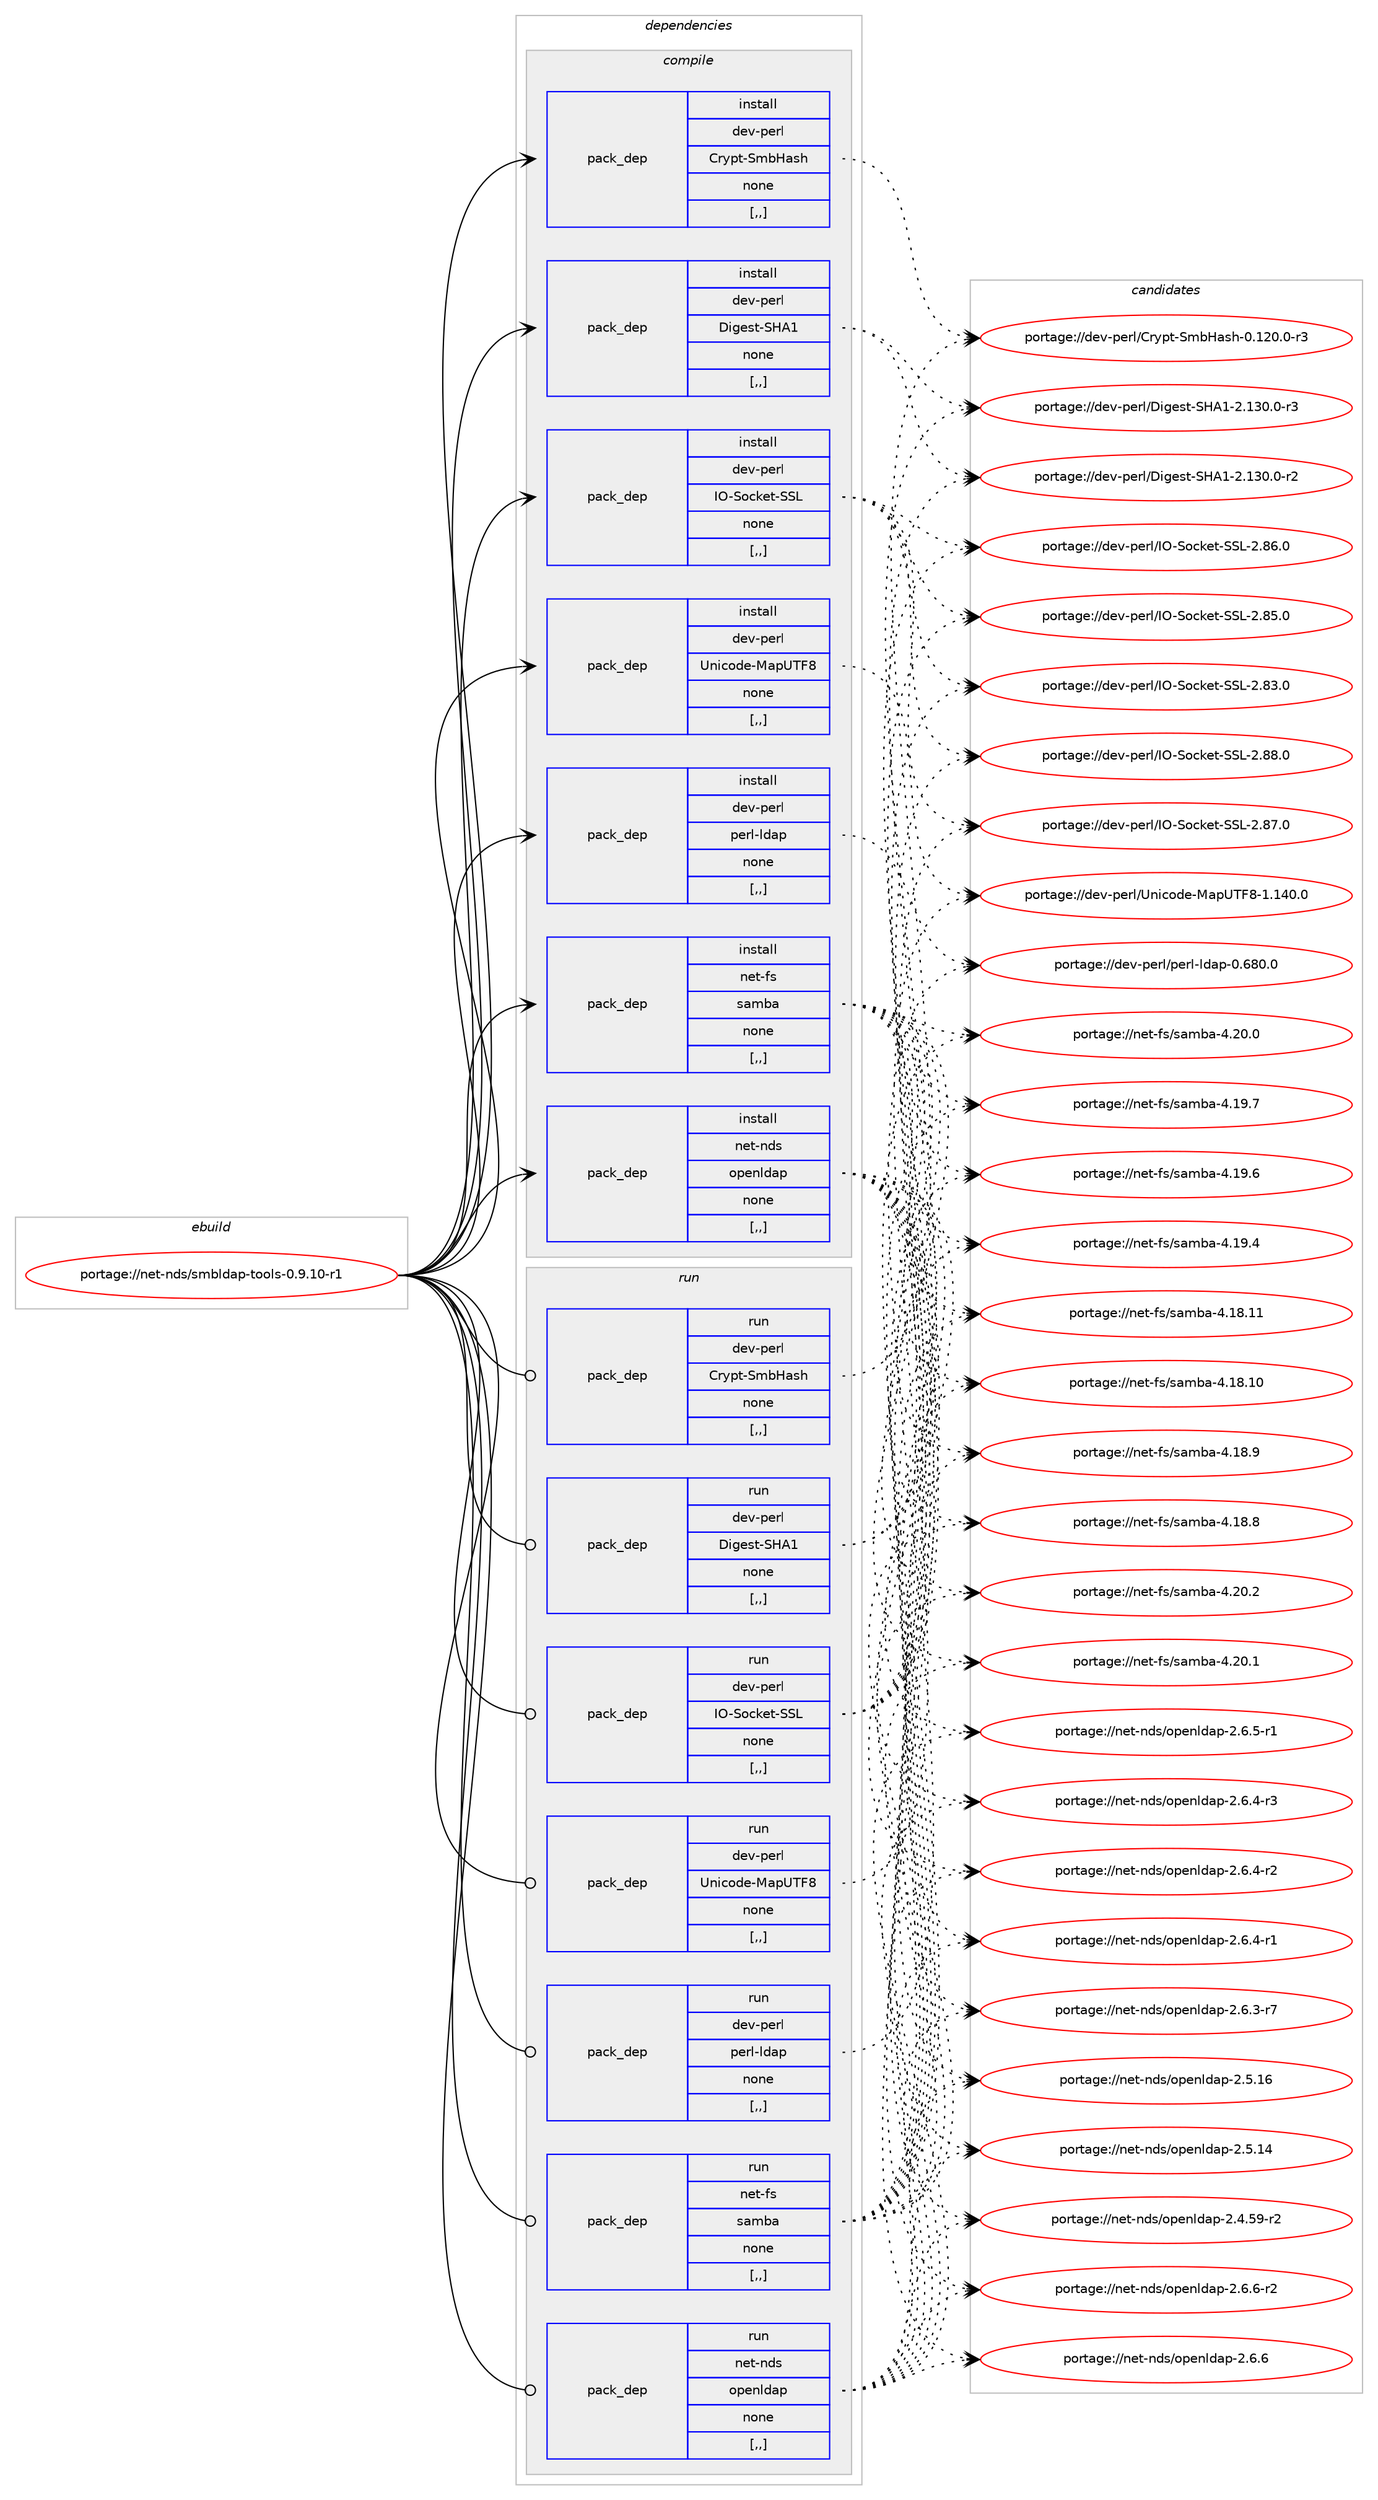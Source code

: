 digraph prolog {

# *************
# Graph options
# *************

newrank=true;
concentrate=true;
compound=true;
graph [rankdir=LR,fontname=Helvetica,fontsize=10,ranksep=1.5];#, ranksep=2.5, nodesep=0.2];
edge  [arrowhead=vee];
node  [fontname=Helvetica,fontsize=10];

# **********
# The ebuild
# **********

subgraph cluster_leftcol {
color=gray;
label=<<i>ebuild</i>>;
id [label="portage://net-nds/smbldap-tools-0.9.10-r1", color=red, width=4, href="../net-nds/smbldap-tools-0.9.10-r1.svg"];
}

# ****************
# The dependencies
# ****************

subgraph cluster_midcol {
color=gray;
label=<<i>dependencies</i>>;
subgraph cluster_compile {
fillcolor="#eeeeee";
style=filled;
label=<<i>compile</i>>;
subgraph pack276464 {
dependency379265 [label=<<TABLE BORDER="0" CELLBORDER="1" CELLSPACING="0" CELLPADDING="4" WIDTH="220"><TR><TD ROWSPAN="6" CELLPADDING="30">pack_dep</TD></TR><TR><TD WIDTH="110">install</TD></TR><TR><TD>dev-perl</TD></TR><TR><TD>Crypt-SmbHash</TD></TR><TR><TD>none</TD></TR><TR><TD>[,,]</TD></TR></TABLE>>, shape=none, color=blue];
}
id:e -> dependency379265:w [weight=20,style="solid",arrowhead="vee"];
subgraph pack276465 {
dependency379266 [label=<<TABLE BORDER="0" CELLBORDER="1" CELLSPACING="0" CELLPADDING="4" WIDTH="220"><TR><TD ROWSPAN="6" CELLPADDING="30">pack_dep</TD></TR><TR><TD WIDTH="110">install</TD></TR><TR><TD>dev-perl</TD></TR><TR><TD>Digest-SHA1</TD></TR><TR><TD>none</TD></TR><TR><TD>[,,]</TD></TR></TABLE>>, shape=none, color=blue];
}
id:e -> dependency379266:w [weight=20,style="solid",arrowhead="vee"];
subgraph pack276466 {
dependency379267 [label=<<TABLE BORDER="0" CELLBORDER="1" CELLSPACING="0" CELLPADDING="4" WIDTH="220"><TR><TD ROWSPAN="6" CELLPADDING="30">pack_dep</TD></TR><TR><TD WIDTH="110">install</TD></TR><TR><TD>dev-perl</TD></TR><TR><TD>IO-Socket-SSL</TD></TR><TR><TD>none</TD></TR><TR><TD>[,,]</TD></TR></TABLE>>, shape=none, color=blue];
}
id:e -> dependency379267:w [weight=20,style="solid",arrowhead="vee"];
subgraph pack276467 {
dependency379268 [label=<<TABLE BORDER="0" CELLBORDER="1" CELLSPACING="0" CELLPADDING="4" WIDTH="220"><TR><TD ROWSPAN="6" CELLPADDING="30">pack_dep</TD></TR><TR><TD WIDTH="110">install</TD></TR><TR><TD>dev-perl</TD></TR><TR><TD>Unicode-MapUTF8</TD></TR><TR><TD>none</TD></TR><TR><TD>[,,]</TD></TR></TABLE>>, shape=none, color=blue];
}
id:e -> dependency379268:w [weight=20,style="solid",arrowhead="vee"];
subgraph pack276468 {
dependency379269 [label=<<TABLE BORDER="0" CELLBORDER="1" CELLSPACING="0" CELLPADDING="4" WIDTH="220"><TR><TD ROWSPAN="6" CELLPADDING="30">pack_dep</TD></TR><TR><TD WIDTH="110">install</TD></TR><TR><TD>dev-perl</TD></TR><TR><TD>perl-ldap</TD></TR><TR><TD>none</TD></TR><TR><TD>[,,]</TD></TR></TABLE>>, shape=none, color=blue];
}
id:e -> dependency379269:w [weight=20,style="solid",arrowhead="vee"];
subgraph pack276469 {
dependency379270 [label=<<TABLE BORDER="0" CELLBORDER="1" CELLSPACING="0" CELLPADDING="4" WIDTH="220"><TR><TD ROWSPAN="6" CELLPADDING="30">pack_dep</TD></TR><TR><TD WIDTH="110">install</TD></TR><TR><TD>net-fs</TD></TR><TR><TD>samba</TD></TR><TR><TD>none</TD></TR><TR><TD>[,,]</TD></TR></TABLE>>, shape=none, color=blue];
}
id:e -> dependency379270:w [weight=20,style="solid",arrowhead="vee"];
subgraph pack276470 {
dependency379271 [label=<<TABLE BORDER="0" CELLBORDER="1" CELLSPACING="0" CELLPADDING="4" WIDTH="220"><TR><TD ROWSPAN="6" CELLPADDING="30">pack_dep</TD></TR><TR><TD WIDTH="110">install</TD></TR><TR><TD>net-nds</TD></TR><TR><TD>openldap</TD></TR><TR><TD>none</TD></TR><TR><TD>[,,]</TD></TR></TABLE>>, shape=none, color=blue];
}
id:e -> dependency379271:w [weight=20,style="solid",arrowhead="vee"];
}
subgraph cluster_compileandrun {
fillcolor="#eeeeee";
style=filled;
label=<<i>compile and run</i>>;
}
subgraph cluster_run {
fillcolor="#eeeeee";
style=filled;
label=<<i>run</i>>;
subgraph pack276471 {
dependency379272 [label=<<TABLE BORDER="0" CELLBORDER="1" CELLSPACING="0" CELLPADDING="4" WIDTH="220"><TR><TD ROWSPAN="6" CELLPADDING="30">pack_dep</TD></TR><TR><TD WIDTH="110">run</TD></TR><TR><TD>dev-perl</TD></TR><TR><TD>Crypt-SmbHash</TD></TR><TR><TD>none</TD></TR><TR><TD>[,,]</TD></TR></TABLE>>, shape=none, color=blue];
}
id:e -> dependency379272:w [weight=20,style="solid",arrowhead="odot"];
subgraph pack276472 {
dependency379273 [label=<<TABLE BORDER="0" CELLBORDER="1" CELLSPACING="0" CELLPADDING="4" WIDTH="220"><TR><TD ROWSPAN="6" CELLPADDING="30">pack_dep</TD></TR><TR><TD WIDTH="110">run</TD></TR><TR><TD>dev-perl</TD></TR><TR><TD>Digest-SHA1</TD></TR><TR><TD>none</TD></TR><TR><TD>[,,]</TD></TR></TABLE>>, shape=none, color=blue];
}
id:e -> dependency379273:w [weight=20,style="solid",arrowhead="odot"];
subgraph pack276473 {
dependency379274 [label=<<TABLE BORDER="0" CELLBORDER="1" CELLSPACING="0" CELLPADDING="4" WIDTH="220"><TR><TD ROWSPAN="6" CELLPADDING="30">pack_dep</TD></TR><TR><TD WIDTH="110">run</TD></TR><TR><TD>dev-perl</TD></TR><TR><TD>IO-Socket-SSL</TD></TR><TR><TD>none</TD></TR><TR><TD>[,,]</TD></TR></TABLE>>, shape=none, color=blue];
}
id:e -> dependency379274:w [weight=20,style="solid",arrowhead="odot"];
subgraph pack276474 {
dependency379275 [label=<<TABLE BORDER="0" CELLBORDER="1" CELLSPACING="0" CELLPADDING="4" WIDTH="220"><TR><TD ROWSPAN="6" CELLPADDING="30">pack_dep</TD></TR><TR><TD WIDTH="110">run</TD></TR><TR><TD>dev-perl</TD></TR><TR><TD>Unicode-MapUTF8</TD></TR><TR><TD>none</TD></TR><TR><TD>[,,]</TD></TR></TABLE>>, shape=none, color=blue];
}
id:e -> dependency379275:w [weight=20,style="solid",arrowhead="odot"];
subgraph pack276475 {
dependency379276 [label=<<TABLE BORDER="0" CELLBORDER="1" CELLSPACING="0" CELLPADDING="4" WIDTH="220"><TR><TD ROWSPAN="6" CELLPADDING="30">pack_dep</TD></TR><TR><TD WIDTH="110">run</TD></TR><TR><TD>dev-perl</TD></TR><TR><TD>perl-ldap</TD></TR><TR><TD>none</TD></TR><TR><TD>[,,]</TD></TR></TABLE>>, shape=none, color=blue];
}
id:e -> dependency379276:w [weight=20,style="solid",arrowhead="odot"];
subgraph pack276476 {
dependency379277 [label=<<TABLE BORDER="0" CELLBORDER="1" CELLSPACING="0" CELLPADDING="4" WIDTH="220"><TR><TD ROWSPAN="6" CELLPADDING="30">pack_dep</TD></TR><TR><TD WIDTH="110">run</TD></TR><TR><TD>net-fs</TD></TR><TR><TD>samba</TD></TR><TR><TD>none</TD></TR><TR><TD>[,,]</TD></TR></TABLE>>, shape=none, color=blue];
}
id:e -> dependency379277:w [weight=20,style="solid",arrowhead="odot"];
subgraph pack276477 {
dependency379278 [label=<<TABLE BORDER="0" CELLBORDER="1" CELLSPACING="0" CELLPADDING="4" WIDTH="220"><TR><TD ROWSPAN="6" CELLPADDING="30">pack_dep</TD></TR><TR><TD WIDTH="110">run</TD></TR><TR><TD>net-nds</TD></TR><TR><TD>openldap</TD></TR><TR><TD>none</TD></TR><TR><TD>[,,]</TD></TR></TABLE>>, shape=none, color=blue];
}
id:e -> dependency379278:w [weight=20,style="solid",arrowhead="odot"];
}
}

# **************
# The candidates
# **************

subgraph cluster_choices {
rank=same;
color=gray;
label=<<i>candidates</i>>;

subgraph choice276464 {
color=black;
nodesep=1;
choice100101118451121011141084767114121112116458310998729711510445484649504846484511451 [label="portage://dev-perl/Crypt-SmbHash-0.120.0-r3", color=red, width=4,href="../dev-perl/Crypt-SmbHash-0.120.0-r3.svg"];
dependency379265:e -> choice100101118451121011141084767114121112116458310998729711510445484649504846484511451:w [style=dotted,weight="100"];
}
subgraph choice276465 {
color=black;
nodesep=1;
choice100101118451121011141084768105103101115116458372654945504649514846484511451 [label="portage://dev-perl/Digest-SHA1-2.130.0-r3", color=red, width=4,href="../dev-perl/Digest-SHA1-2.130.0-r3.svg"];
choice100101118451121011141084768105103101115116458372654945504649514846484511450 [label="portage://dev-perl/Digest-SHA1-2.130.0-r2", color=red, width=4,href="../dev-perl/Digest-SHA1-2.130.0-r2.svg"];
dependency379266:e -> choice100101118451121011141084768105103101115116458372654945504649514846484511451:w [style=dotted,weight="100"];
dependency379266:e -> choice100101118451121011141084768105103101115116458372654945504649514846484511450:w [style=dotted,weight="100"];
}
subgraph choice276466 {
color=black;
nodesep=1;
choice100101118451121011141084773794583111991071011164583837645504656564648 [label="portage://dev-perl/IO-Socket-SSL-2.88.0", color=red, width=4,href="../dev-perl/IO-Socket-SSL-2.88.0.svg"];
choice100101118451121011141084773794583111991071011164583837645504656554648 [label="portage://dev-perl/IO-Socket-SSL-2.87.0", color=red, width=4,href="../dev-perl/IO-Socket-SSL-2.87.0.svg"];
choice100101118451121011141084773794583111991071011164583837645504656544648 [label="portage://dev-perl/IO-Socket-SSL-2.86.0", color=red, width=4,href="../dev-perl/IO-Socket-SSL-2.86.0.svg"];
choice100101118451121011141084773794583111991071011164583837645504656534648 [label="portage://dev-perl/IO-Socket-SSL-2.85.0", color=red, width=4,href="../dev-perl/IO-Socket-SSL-2.85.0.svg"];
choice100101118451121011141084773794583111991071011164583837645504656514648 [label="portage://dev-perl/IO-Socket-SSL-2.83.0", color=red, width=4,href="../dev-perl/IO-Socket-SSL-2.83.0.svg"];
dependency379267:e -> choice100101118451121011141084773794583111991071011164583837645504656564648:w [style=dotted,weight="100"];
dependency379267:e -> choice100101118451121011141084773794583111991071011164583837645504656554648:w [style=dotted,weight="100"];
dependency379267:e -> choice100101118451121011141084773794583111991071011164583837645504656544648:w [style=dotted,weight="100"];
dependency379267:e -> choice100101118451121011141084773794583111991071011164583837645504656534648:w [style=dotted,weight="100"];
dependency379267:e -> choice100101118451121011141084773794583111991071011164583837645504656514648:w [style=dotted,weight="100"];
}
subgraph choice276467 {
color=black;
nodesep=1;
choice10010111845112101114108478511010599111100101457797112858470564549464952484648 [label="portage://dev-perl/Unicode-MapUTF8-1.140.0", color=red, width=4,href="../dev-perl/Unicode-MapUTF8-1.140.0.svg"];
dependency379268:e -> choice10010111845112101114108478511010599111100101457797112858470564549464952484648:w [style=dotted,weight="100"];
}
subgraph choice276468 {
color=black;
nodesep=1;
choice100101118451121011141084711210111410845108100971124548465456484648 [label="portage://dev-perl/perl-ldap-0.680.0", color=red, width=4,href="../dev-perl/perl-ldap-0.680.0.svg"];
dependency379269:e -> choice100101118451121011141084711210111410845108100971124548465456484648:w [style=dotted,weight="100"];
}
subgraph choice276469 {
color=black;
nodesep=1;
choice110101116451021154711597109989745524650484650 [label="portage://net-fs/samba-4.20.2", color=red, width=4,href="../net-fs/samba-4.20.2.svg"];
choice110101116451021154711597109989745524650484649 [label="portage://net-fs/samba-4.20.1", color=red, width=4,href="../net-fs/samba-4.20.1.svg"];
choice110101116451021154711597109989745524650484648 [label="portage://net-fs/samba-4.20.0", color=red, width=4,href="../net-fs/samba-4.20.0.svg"];
choice110101116451021154711597109989745524649574655 [label="portage://net-fs/samba-4.19.7", color=red, width=4,href="../net-fs/samba-4.19.7.svg"];
choice110101116451021154711597109989745524649574654 [label="portage://net-fs/samba-4.19.6", color=red, width=4,href="../net-fs/samba-4.19.6.svg"];
choice110101116451021154711597109989745524649574652 [label="portage://net-fs/samba-4.19.4", color=red, width=4,href="../net-fs/samba-4.19.4.svg"];
choice11010111645102115471159710998974552464956464949 [label="portage://net-fs/samba-4.18.11", color=red, width=4,href="../net-fs/samba-4.18.11.svg"];
choice11010111645102115471159710998974552464956464948 [label="portage://net-fs/samba-4.18.10", color=red, width=4,href="../net-fs/samba-4.18.10.svg"];
choice110101116451021154711597109989745524649564657 [label="portage://net-fs/samba-4.18.9", color=red, width=4,href="../net-fs/samba-4.18.9.svg"];
choice110101116451021154711597109989745524649564656 [label="portage://net-fs/samba-4.18.8", color=red, width=4,href="../net-fs/samba-4.18.8.svg"];
dependency379270:e -> choice110101116451021154711597109989745524650484650:w [style=dotted,weight="100"];
dependency379270:e -> choice110101116451021154711597109989745524650484649:w [style=dotted,weight="100"];
dependency379270:e -> choice110101116451021154711597109989745524650484648:w [style=dotted,weight="100"];
dependency379270:e -> choice110101116451021154711597109989745524649574655:w [style=dotted,weight="100"];
dependency379270:e -> choice110101116451021154711597109989745524649574654:w [style=dotted,weight="100"];
dependency379270:e -> choice110101116451021154711597109989745524649574652:w [style=dotted,weight="100"];
dependency379270:e -> choice11010111645102115471159710998974552464956464949:w [style=dotted,weight="100"];
dependency379270:e -> choice11010111645102115471159710998974552464956464948:w [style=dotted,weight="100"];
dependency379270:e -> choice110101116451021154711597109989745524649564657:w [style=dotted,weight="100"];
dependency379270:e -> choice110101116451021154711597109989745524649564656:w [style=dotted,weight="100"];
}
subgraph choice276470 {
color=black;
nodesep=1;
choice1101011164511010011547111112101110108100971124550465446544511450 [label="portage://net-nds/openldap-2.6.6-r2", color=red, width=4,href="../net-nds/openldap-2.6.6-r2.svg"];
choice110101116451101001154711111210111010810097112455046544654 [label="portage://net-nds/openldap-2.6.6", color=red, width=4,href="../net-nds/openldap-2.6.6.svg"];
choice1101011164511010011547111112101110108100971124550465446534511449 [label="portage://net-nds/openldap-2.6.5-r1", color=red, width=4,href="../net-nds/openldap-2.6.5-r1.svg"];
choice1101011164511010011547111112101110108100971124550465446524511451 [label="portage://net-nds/openldap-2.6.4-r3", color=red, width=4,href="../net-nds/openldap-2.6.4-r3.svg"];
choice1101011164511010011547111112101110108100971124550465446524511450 [label="portage://net-nds/openldap-2.6.4-r2", color=red, width=4,href="../net-nds/openldap-2.6.4-r2.svg"];
choice1101011164511010011547111112101110108100971124550465446524511449 [label="portage://net-nds/openldap-2.6.4-r1", color=red, width=4,href="../net-nds/openldap-2.6.4-r1.svg"];
choice1101011164511010011547111112101110108100971124550465446514511455 [label="portage://net-nds/openldap-2.6.3-r7", color=red, width=4,href="../net-nds/openldap-2.6.3-r7.svg"];
choice11010111645110100115471111121011101081009711245504653464954 [label="portage://net-nds/openldap-2.5.16", color=red, width=4,href="../net-nds/openldap-2.5.16.svg"];
choice11010111645110100115471111121011101081009711245504653464952 [label="portage://net-nds/openldap-2.5.14", color=red, width=4,href="../net-nds/openldap-2.5.14.svg"];
choice110101116451101001154711111210111010810097112455046524653574511450 [label="portage://net-nds/openldap-2.4.59-r2", color=red, width=4,href="../net-nds/openldap-2.4.59-r2.svg"];
dependency379271:e -> choice1101011164511010011547111112101110108100971124550465446544511450:w [style=dotted,weight="100"];
dependency379271:e -> choice110101116451101001154711111210111010810097112455046544654:w [style=dotted,weight="100"];
dependency379271:e -> choice1101011164511010011547111112101110108100971124550465446534511449:w [style=dotted,weight="100"];
dependency379271:e -> choice1101011164511010011547111112101110108100971124550465446524511451:w [style=dotted,weight="100"];
dependency379271:e -> choice1101011164511010011547111112101110108100971124550465446524511450:w [style=dotted,weight="100"];
dependency379271:e -> choice1101011164511010011547111112101110108100971124550465446524511449:w [style=dotted,weight="100"];
dependency379271:e -> choice1101011164511010011547111112101110108100971124550465446514511455:w [style=dotted,weight="100"];
dependency379271:e -> choice11010111645110100115471111121011101081009711245504653464954:w [style=dotted,weight="100"];
dependency379271:e -> choice11010111645110100115471111121011101081009711245504653464952:w [style=dotted,weight="100"];
dependency379271:e -> choice110101116451101001154711111210111010810097112455046524653574511450:w [style=dotted,weight="100"];
}
subgraph choice276471 {
color=black;
nodesep=1;
choice100101118451121011141084767114121112116458310998729711510445484649504846484511451 [label="portage://dev-perl/Crypt-SmbHash-0.120.0-r3", color=red, width=4,href="../dev-perl/Crypt-SmbHash-0.120.0-r3.svg"];
dependency379272:e -> choice100101118451121011141084767114121112116458310998729711510445484649504846484511451:w [style=dotted,weight="100"];
}
subgraph choice276472 {
color=black;
nodesep=1;
choice100101118451121011141084768105103101115116458372654945504649514846484511451 [label="portage://dev-perl/Digest-SHA1-2.130.0-r3", color=red, width=4,href="../dev-perl/Digest-SHA1-2.130.0-r3.svg"];
choice100101118451121011141084768105103101115116458372654945504649514846484511450 [label="portage://dev-perl/Digest-SHA1-2.130.0-r2", color=red, width=4,href="../dev-perl/Digest-SHA1-2.130.0-r2.svg"];
dependency379273:e -> choice100101118451121011141084768105103101115116458372654945504649514846484511451:w [style=dotted,weight="100"];
dependency379273:e -> choice100101118451121011141084768105103101115116458372654945504649514846484511450:w [style=dotted,weight="100"];
}
subgraph choice276473 {
color=black;
nodesep=1;
choice100101118451121011141084773794583111991071011164583837645504656564648 [label="portage://dev-perl/IO-Socket-SSL-2.88.0", color=red, width=4,href="../dev-perl/IO-Socket-SSL-2.88.0.svg"];
choice100101118451121011141084773794583111991071011164583837645504656554648 [label="portage://dev-perl/IO-Socket-SSL-2.87.0", color=red, width=4,href="../dev-perl/IO-Socket-SSL-2.87.0.svg"];
choice100101118451121011141084773794583111991071011164583837645504656544648 [label="portage://dev-perl/IO-Socket-SSL-2.86.0", color=red, width=4,href="../dev-perl/IO-Socket-SSL-2.86.0.svg"];
choice100101118451121011141084773794583111991071011164583837645504656534648 [label="portage://dev-perl/IO-Socket-SSL-2.85.0", color=red, width=4,href="../dev-perl/IO-Socket-SSL-2.85.0.svg"];
choice100101118451121011141084773794583111991071011164583837645504656514648 [label="portage://dev-perl/IO-Socket-SSL-2.83.0", color=red, width=4,href="../dev-perl/IO-Socket-SSL-2.83.0.svg"];
dependency379274:e -> choice100101118451121011141084773794583111991071011164583837645504656564648:w [style=dotted,weight="100"];
dependency379274:e -> choice100101118451121011141084773794583111991071011164583837645504656554648:w [style=dotted,weight="100"];
dependency379274:e -> choice100101118451121011141084773794583111991071011164583837645504656544648:w [style=dotted,weight="100"];
dependency379274:e -> choice100101118451121011141084773794583111991071011164583837645504656534648:w [style=dotted,weight="100"];
dependency379274:e -> choice100101118451121011141084773794583111991071011164583837645504656514648:w [style=dotted,weight="100"];
}
subgraph choice276474 {
color=black;
nodesep=1;
choice10010111845112101114108478511010599111100101457797112858470564549464952484648 [label="portage://dev-perl/Unicode-MapUTF8-1.140.0", color=red, width=4,href="../dev-perl/Unicode-MapUTF8-1.140.0.svg"];
dependency379275:e -> choice10010111845112101114108478511010599111100101457797112858470564549464952484648:w [style=dotted,weight="100"];
}
subgraph choice276475 {
color=black;
nodesep=1;
choice100101118451121011141084711210111410845108100971124548465456484648 [label="portage://dev-perl/perl-ldap-0.680.0", color=red, width=4,href="../dev-perl/perl-ldap-0.680.0.svg"];
dependency379276:e -> choice100101118451121011141084711210111410845108100971124548465456484648:w [style=dotted,weight="100"];
}
subgraph choice276476 {
color=black;
nodesep=1;
choice110101116451021154711597109989745524650484650 [label="portage://net-fs/samba-4.20.2", color=red, width=4,href="../net-fs/samba-4.20.2.svg"];
choice110101116451021154711597109989745524650484649 [label="portage://net-fs/samba-4.20.1", color=red, width=4,href="../net-fs/samba-4.20.1.svg"];
choice110101116451021154711597109989745524650484648 [label="portage://net-fs/samba-4.20.0", color=red, width=4,href="../net-fs/samba-4.20.0.svg"];
choice110101116451021154711597109989745524649574655 [label="portage://net-fs/samba-4.19.7", color=red, width=4,href="../net-fs/samba-4.19.7.svg"];
choice110101116451021154711597109989745524649574654 [label="portage://net-fs/samba-4.19.6", color=red, width=4,href="../net-fs/samba-4.19.6.svg"];
choice110101116451021154711597109989745524649574652 [label="portage://net-fs/samba-4.19.4", color=red, width=4,href="../net-fs/samba-4.19.4.svg"];
choice11010111645102115471159710998974552464956464949 [label="portage://net-fs/samba-4.18.11", color=red, width=4,href="../net-fs/samba-4.18.11.svg"];
choice11010111645102115471159710998974552464956464948 [label="portage://net-fs/samba-4.18.10", color=red, width=4,href="../net-fs/samba-4.18.10.svg"];
choice110101116451021154711597109989745524649564657 [label="portage://net-fs/samba-4.18.9", color=red, width=4,href="../net-fs/samba-4.18.9.svg"];
choice110101116451021154711597109989745524649564656 [label="portage://net-fs/samba-4.18.8", color=red, width=4,href="../net-fs/samba-4.18.8.svg"];
dependency379277:e -> choice110101116451021154711597109989745524650484650:w [style=dotted,weight="100"];
dependency379277:e -> choice110101116451021154711597109989745524650484649:w [style=dotted,weight="100"];
dependency379277:e -> choice110101116451021154711597109989745524650484648:w [style=dotted,weight="100"];
dependency379277:e -> choice110101116451021154711597109989745524649574655:w [style=dotted,weight="100"];
dependency379277:e -> choice110101116451021154711597109989745524649574654:w [style=dotted,weight="100"];
dependency379277:e -> choice110101116451021154711597109989745524649574652:w [style=dotted,weight="100"];
dependency379277:e -> choice11010111645102115471159710998974552464956464949:w [style=dotted,weight="100"];
dependency379277:e -> choice11010111645102115471159710998974552464956464948:w [style=dotted,weight="100"];
dependency379277:e -> choice110101116451021154711597109989745524649564657:w [style=dotted,weight="100"];
dependency379277:e -> choice110101116451021154711597109989745524649564656:w [style=dotted,weight="100"];
}
subgraph choice276477 {
color=black;
nodesep=1;
choice1101011164511010011547111112101110108100971124550465446544511450 [label="portage://net-nds/openldap-2.6.6-r2", color=red, width=4,href="../net-nds/openldap-2.6.6-r2.svg"];
choice110101116451101001154711111210111010810097112455046544654 [label="portage://net-nds/openldap-2.6.6", color=red, width=4,href="../net-nds/openldap-2.6.6.svg"];
choice1101011164511010011547111112101110108100971124550465446534511449 [label="portage://net-nds/openldap-2.6.5-r1", color=red, width=4,href="../net-nds/openldap-2.6.5-r1.svg"];
choice1101011164511010011547111112101110108100971124550465446524511451 [label="portage://net-nds/openldap-2.6.4-r3", color=red, width=4,href="../net-nds/openldap-2.6.4-r3.svg"];
choice1101011164511010011547111112101110108100971124550465446524511450 [label="portage://net-nds/openldap-2.6.4-r2", color=red, width=4,href="../net-nds/openldap-2.6.4-r2.svg"];
choice1101011164511010011547111112101110108100971124550465446524511449 [label="portage://net-nds/openldap-2.6.4-r1", color=red, width=4,href="../net-nds/openldap-2.6.4-r1.svg"];
choice1101011164511010011547111112101110108100971124550465446514511455 [label="portage://net-nds/openldap-2.6.3-r7", color=red, width=4,href="../net-nds/openldap-2.6.3-r7.svg"];
choice11010111645110100115471111121011101081009711245504653464954 [label="portage://net-nds/openldap-2.5.16", color=red, width=4,href="../net-nds/openldap-2.5.16.svg"];
choice11010111645110100115471111121011101081009711245504653464952 [label="portage://net-nds/openldap-2.5.14", color=red, width=4,href="../net-nds/openldap-2.5.14.svg"];
choice110101116451101001154711111210111010810097112455046524653574511450 [label="portage://net-nds/openldap-2.4.59-r2", color=red, width=4,href="../net-nds/openldap-2.4.59-r2.svg"];
dependency379278:e -> choice1101011164511010011547111112101110108100971124550465446544511450:w [style=dotted,weight="100"];
dependency379278:e -> choice110101116451101001154711111210111010810097112455046544654:w [style=dotted,weight="100"];
dependency379278:e -> choice1101011164511010011547111112101110108100971124550465446534511449:w [style=dotted,weight="100"];
dependency379278:e -> choice1101011164511010011547111112101110108100971124550465446524511451:w [style=dotted,weight="100"];
dependency379278:e -> choice1101011164511010011547111112101110108100971124550465446524511450:w [style=dotted,weight="100"];
dependency379278:e -> choice1101011164511010011547111112101110108100971124550465446524511449:w [style=dotted,weight="100"];
dependency379278:e -> choice1101011164511010011547111112101110108100971124550465446514511455:w [style=dotted,weight="100"];
dependency379278:e -> choice11010111645110100115471111121011101081009711245504653464954:w [style=dotted,weight="100"];
dependency379278:e -> choice11010111645110100115471111121011101081009711245504653464952:w [style=dotted,weight="100"];
dependency379278:e -> choice110101116451101001154711111210111010810097112455046524653574511450:w [style=dotted,weight="100"];
}
}

}
